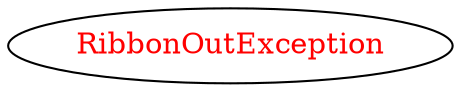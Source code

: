 digraph dependencyGraph {
 concentrate=true;
 ranksep="2.0";
 rankdir="LR"; 
 splines="ortho";
"RibbonOutException" [fontcolor="red"];
}